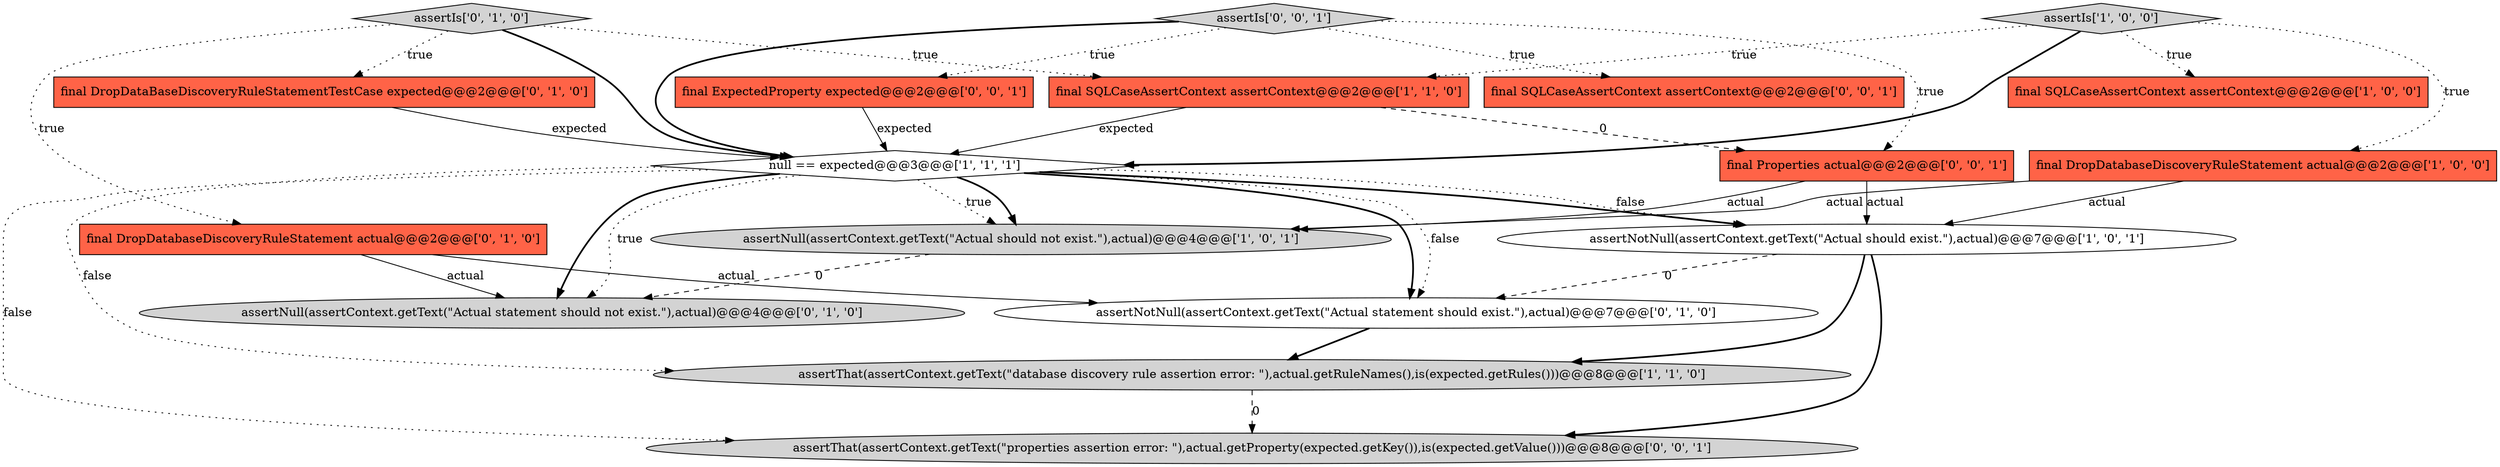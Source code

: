 digraph {
1 [style = filled, label = "final SQLCaseAssertContext assertContext@@@2@@@['1', '0', '0']", fillcolor = tomato, shape = box image = "AAA0AAABBB1BBB"];
16 [style = filled, label = "final SQLCaseAssertContext assertContext@@@2@@@['0', '0', '1']", fillcolor = tomato, shape = box image = "AAA0AAABBB3BBB"];
0 [style = filled, label = "final DropDatabaseDiscoveryRuleStatement actual@@@2@@@['1', '0', '0']", fillcolor = tomato, shape = box image = "AAA0AAABBB1BBB"];
3 [style = filled, label = "assertNull(assertContext.getText(\"Actual should not exist.\"),actual)@@@4@@@['1', '0', '1']", fillcolor = lightgray, shape = ellipse image = "AAA0AAABBB1BBB"];
7 [style = filled, label = "final SQLCaseAssertContext assertContext@@@2@@@['1', '1', '0']", fillcolor = tomato, shape = box image = "AAA0AAABBB1BBB"];
9 [style = filled, label = "final DropDataBaseDiscoveryRuleStatementTestCase expected@@@2@@@['0', '1', '0']", fillcolor = tomato, shape = box image = "AAA0AAABBB2BBB"];
11 [style = filled, label = "assertNotNull(assertContext.getText(\"Actual statement should exist.\"),actual)@@@7@@@['0', '1', '0']", fillcolor = white, shape = ellipse image = "AAA1AAABBB2BBB"];
6 [style = filled, label = "assertNotNull(assertContext.getText(\"Actual should exist.\"),actual)@@@7@@@['1', '0', '1']", fillcolor = white, shape = ellipse image = "AAA0AAABBB1BBB"];
4 [style = filled, label = "null == expected@@@3@@@['1', '1', '1']", fillcolor = white, shape = diamond image = "AAA0AAABBB1BBB"];
15 [style = filled, label = "final ExpectedProperty expected@@@2@@@['0', '0', '1']", fillcolor = tomato, shape = box image = "AAA0AAABBB3BBB"];
5 [style = filled, label = "assertThat(assertContext.getText(\"database discovery rule assertion error: \"),actual.getRuleNames(),is(expected.getRules()))@@@8@@@['1', '1', '0']", fillcolor = lightgray, shape = ellipse image = "AAA0AAABBB1BBB"];
17 [style = filled, label = "final Properties actual@@@2@@@['0', '0', '1']", fillcolor = tomato, shape = box image = "AAA0AAABBB3BBB"];
14 [style = filled, label = "assertIs['0', '0', '1']", fillcolor = lightgray, shape = diamond image = "AAA0AAABBB3BBB"];
8 [style = filled, label = "assertIs['0', '1', '0']", fillcolor = lightgray, shape = diamond image = "AAA0AAABBB2BBB"];
2 [style = filled, label = "assertIs['1', '0', '0']", fillcolor = lightgray, shape = diamond image = "AAA0AAABBB1BBB"];
10 [style = filled, label = "final DropDatabaseDiscoveryRuleStatement actual@@@2@@@['0', '1', '0']", fillcolor = tomato, shape = box image = "AAA0AAABBB2BBB"];
13 [style = filled, label = "assertThat(assertContext.getText(\"properties assertion error: \"),actual.getProperty(expected.getKey()),is(expected.getValue()))@@@8@@@['0', '0', '1']", fillcolor = lightgray, shape = ellipse image = "AAA0AAABBB3BBB"];
12 [style = filled, label = "assertNull(assertContext.getText(\"Actual statement should not exist.\"),actual)@@@4@@@['0', '1', '0']", fillcolor = lightgray, shape = ellipse image = "AAA1AAABBB2BBB"];
8->10 [style = dotted, label="true"];
4->6 [style = bold, label=""];
5->13 [style = dashed, label="0"];
2->4 [style = bold, label=""];
4->3 [style = dotted, label="true"];
8->4 [style = bold, label=""];
4->12 [style = dotted, label="true"];
4->11 [style = bold, label=""];
17->3 [style = solid, label="actual"];
10->12 [style = solid, label="actual"];
14->16 [style = dotted, label="true"];
7->4 [style = solid, label="expected"];
10->11 [style = solid, label="actual"];
6->13 [style = bold, label=""];
15->4 [style = solid, label="expected"];
0->3 [style = solid, label="actual"];
4->11 [style = dotted, label="false"];
8->7 [style = dotted, label="true"];
4->6 [style = dotted, label="false"];
2->1 [style = dotted, label="true"];
17->6 [style = solid, label="actual"];
7->17 [style = dashed, label="0"];
4->5 [style = dotted, label="false"];
14->15 [style = dotted, label="true"];
4->13 [style = dotted, label="false"];
9->4 [style = solid, label="expected"];
6->5 [style = bold, label=""];
4->12 [style = bold, label=""];
0->6 [style = solid, label="actual"];
2->0 [style = dotted, label="true"];
14->4 [style = bold, label=""];
6->11 [style = dashed, label="0"];
3->12 [style = dashed, label="0"];
4->3 [style = bold, label=""];
2->7 [style = dotted, label="true"];
11->5 [style = bold, label=""];
14->17 [style = dotted, label="true"];
8->9 [style = dotted, label="true"];
}
